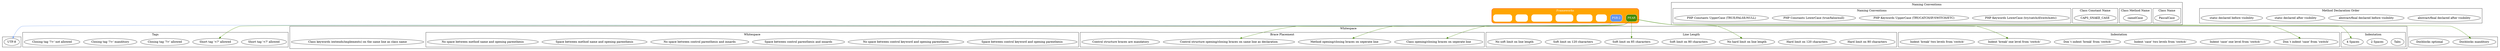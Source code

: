 digraph Standards {
/*

    http://www.graphviz.org/doc/info/lang.html
    http://www.graphviz.org/doc/info/attrs.html

	subgraph cluster_coding_standard_name_1 {
		label = "Coding Standard Name"
		style="filled,rounded"
		fontcolor=white
        color=red
		fillcolor=orange

		node [
		    style="filled,rounded"
		    shape=box
		    fillcolor="palegreen"
		    color=white
		];
	}//
*/

	subgraph cluster_Frameworks {
		label = "Frameworks"
		style="filled,rounded"
		fontcolor=white
        color=red
		fillcolor=orange

		node [
		    style="filled,rounded"
		    shape=box
		    color=white
		    fontcolor=white
		];
		
		PSR     [label="PSR-2", fillcolor="cornflowerblue"]
		PEAR    [label="PEAR", fillcolor="chartreuse4"]
		ZEND    [label="Zend"]
		SYMFONY [label="Symfony"]
		CAKE    [label="Cake PHP"]
		TYPO    [label="Typo/Flow 3"]
		HORDE   [label="Horde"]
		WP      [label="WordPress"]
	}//Frameworks

	subgraph cluster_Tags {
		label = "Tags"
		
		tag_shortTagAllowed    [label="Short tag '<?' allowed"]
		tag_shortTagNotAllowed [label="Short tag '<?' allowed"]

		tag_closingTagAllowed    [label="Closing tag '?>' allowed"]
		tag_closingTagManditory  [label="Closing tag '?>' manditory"]
		tag_closingTagNotAllowed [label="Closing tag '?>' not allowed"]
	}//Tags
	
	
	subgraph cluster_NameConventions {
		label = "Naming Conventions"
        /* Available Casing Styles are:

            camel       : camelCase         - camel case, first letter lowercase
            pascal      : PascalCase        - camel case, first letter uppercase
            snake       : snake_case        - snakecase, all letters lowercase
            snakeCaps   : CAPS_SNAKE_CASE   - snakecase, all letters uppercase
            snakePascal : Snake_Pase        - snakecase, all letters lowercase except first of each word

        */

    	subgraph cluster_ClassName {
    		label = "Class Name"
            name_class_pascal [label="PascalCase"]
        }//ClassName

    	subgraph cluster_methodName {
    		label = "Class Method Name"
            name_method_camel [label="camelCase"]
        }//MethodName

    	subgraph cluster_classConstantName {
    		label = "Class Constant Name"
            name_classConstant_snakeCaps [label="CAPS_SNAKE_CASE"]
        }//ClassConstantName
        
        
    	subgraph cluster_PhpCasing {
            PhpKeywords_lowerCase  [label="PHP Keywords LowerCase (try/catch/if/switch/etc)"]
            PhpKeywords_upperCase  [label="PHP Keywords UpperCase (TRY/CATCH/IF/SWITCH/ETC)"]

            PhpConstants_lowerCase [label="PHP Constants LowerCase (true/false/null)"]
            PhpConstants_upperCase [label="PHP Constants UpperCase (TRUE/FALSE/NULL)"]
        }//PhpCasing
	}//NameConventions

	subgraph cluster_Whitespace {
		label = "Whitespace"
		
	    subgraph cluster_Indentation {
		    label = "Indentation"

		    indentation_tabs    [label="Tabs"]
		    indentation_2spaces [label="2 Spaces"]
		    indentation_4spaces [label="4 Spaces"]
        }//Indentation
		    
	    subgraph cluster_SwitchIndentation {
		    label = "Indentation"

		    indentation_switch_case_0   [label="Don`t indent 'case' from 'switch'"]
		    indentation_switch_case_1   [label="Indent 'case' one level from 'switch'"]
		    indentation_switch_case_2   [label="Indent 'case' two levels from 'switch'"]
		    
		    indentation_switch_break_0   [label="Don`t indent 'break' from 'switch'"]
		    indentation_switch_break_1   [label="Indent 'break' one level from 'switch'"]
		    indentation_switch_break_2   [label="Indent 'break' two levels from 'switch'"]
        }//SwitchIndentation
        
        subgraph cluster_LineLength {
            label = "Line Length"
            
            linelength_HardLimit80  [label="Hard limit on 80 characters"]
            linelength_HardLimit120 [label="Hard limit on 120 characters"]
            linelength_noHardLimit  [label="No hard limit on line length"]
            
            linelength_softLimit80  [label="Soft limit on 80 characters"]
            linelength_softLimit85  [label="Soft limit on 85 characters"]
            linelength_softLimit120 [label="Soft limit on 120 characters"]
            linelength_noSoftLimit  [label="No soft limit on line length"]
        }//LineLength


        classAndCrew_sameLine [label="Class keywords (extends/implements) on the same line as class name"]

        subgraph cluster_Braces {
            label = "Brace Placement"

            /* Available Casing Styles are:

                KandR       : K & R Style (Kernighan and Ritchie)
                             Both opening and closing braces on a seperates line 
                             from the class/method/control structure declaration 
                OTBS        : "one true brace style"
                             The opening brace on the same line as the 
                             class/method/control structure declaration with the 
                             closing brace on a seperates line. Except for 'else'
                             and 'elseif' keywords.
                STROUSTRUP  : Bjarne Stroustrup's adaptation of K&R style
                             The opening brace on the same line as the 
                             class/method/control structure declaration with the 
                             closing brace on a seperates line. Even for 'else'
                             and 'elseif' keywords.
            */

            brace_class_KandR [label="Class opening/closing braces on seperate line"]

            brace_method_KandR [label="Method opening/closing braces on seperate line"]

            brace_controlStructure_OTBS [label="Control structure opening/closing braces on same line as declaration"]
            
            brace_controlStructure_mandatory [label="Control structure braces are mandatory"]
        }//Braces
        
	    subgraph cluster_Spaces {

            controlStructureKeyword_spaceAfter      [label="Space between control keyword and opening parenthesis"]
            controlStructureKeyword_noSpaceAfter    [label="No space between control keyword and opening parenthesis"]
	
            controlStructureParentheses_spaces      [label="Space between control parenthesis and innards"]
            controlStructureParentheses_noSpaces    [label="No space between control parenthesis and innards"]
		
            methodName_spaceAfter   [label="Space between method name and opening parenthesis"]
            methodName_noSpaceAfter [label="No space between method name and opening parenthesis"]
        }//Spaces
	}//Whitespace

    subgraph cluster_Comments {
        docblocks_mandatory [label="Docblocks manditory"]
        docblocks_optional  [label="Docblocks optional"]
    }//Comments
    
    subgraph cluster_DeclareOrder {
	    label = "Method Declaration Order"

    	declareOrder_method_visibilityBeforeFinal   [label="abstract/final declared after visibility"]
    	declareOrder_method_visibilityAfterFinal    [label="abstract/final declared before visibility"]

    	declareOrder_method_visibilityBeforeStatic  [label="static declared after visibility"]
    	declareOrder_method_visibilityAfterStatic   [label="static declared before visibility"]
    }//DeclareOrder

	subgraph cluster_Miscellaneous {
    	encoding_utf8 [label="UTF-8"]
    }//Miscellaneous


    edge [color="cornflowerblue"]
    PSR -> encoding_utf8
    
    edge [color="chartreuse4"]
    PEAR -> indentation_4spaces
    PEAR -> linelength_noHardLimit
    PEAR -> linelength_softLimit85
    PEAR -> brace_controlStructure_OTBS
    PEAR -> indentation_switch_case_0
    PEAR -> indentation_switch_break_1
    PEAR -> brace_class_KandR
    PEAR -> brace_method_KandR
    PEAR -> docblocks_mandatory
    PEAR -> tag_shortTagNotAllowed

}//Standards
 
#EOF
